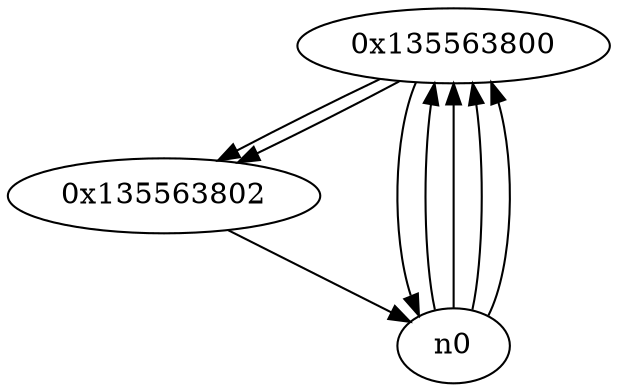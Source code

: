 digraph G{
/* nodes */
  n1 [label="0x135563800"]
  n2 [label="0x135563802"]
/* edges */
n1 -> n2;
n1 -> n0;
n0 -> n1;
n0 -> n1;
n0 -> n1;
n0 -> n1;
n2 -> n0;
n1 -> n2;
}
